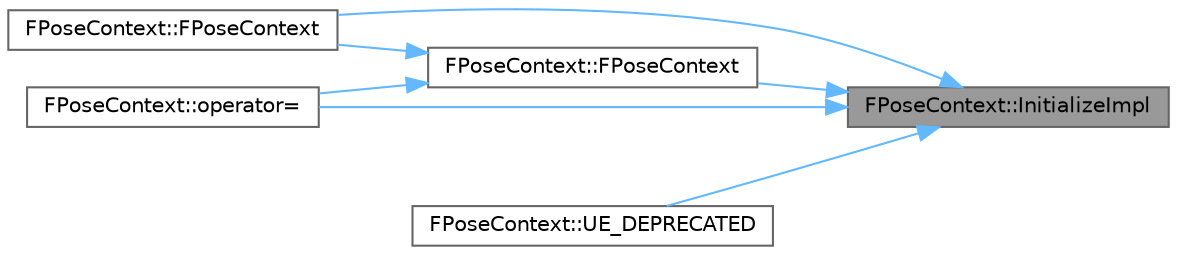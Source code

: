 digraph "FPoseContext::InitializeImpl"
{
 // INTERACTIVE_SVG=YES
 // LATEX_PDF_SIZE
  bgcolor="transparent";
  edge [fontname=Helvetica,fontsize=10,labelfontname=Helvetica,labelfontsize=10];
  node [fontname=Helvetica,fontsize=10,shape=box,height=0.2,width=0.4];
  rankdir="RL";
  Node1 [id="Node000001",label="FPoseContext::InitializeImpl",height=0.2,width=0.4,color="gray40", fillcolor="grey60", style="filled", fontcolor="black",tooltip=" "];
  Node1 -> Node2 [id="edge1_Node000001_Node000002",dir="back",color="steelblue1",style="solid",tooltip=" "];
  Node2 [id="Node000002",label="FPoseContext::FPoseContext",height=0.2,width=0.4,color="grey40", fillcolor="white", style="filled",URL="$d3/d94/structFPoseContext.html#ad3436b8bd614b73fe20a00dc7628bf85",tooltip=" "];
  Node1 -> Node3 [id="edge2_Node000001_Node000003",dir="back",color="steelblue1",style="solid",tooltip=" "];
  Node3 [id="Node000003",label="FPoseContext::FPoseContext",height=0.2,width=0.4,color="grey40", fillcolor="white", style="filled",URL="$d3/d94/structFPoseContext.html#ac8f973ad2e15d9b7216f6dac997a8242",tooltip=" "];
  Node3 -> Node2 [id="edge3_Node000003_Node000002",dir="back",color="steelblue1",style="solid",tooltip=" "];
  Node3 -> Node4 [id="edge4_Node000003_Node000004",dir="back",color="steelblue1",style="solid",tooltip=" "];
  Node4 [id="Node000004",label="FPoseContext::operator=",height=0.2,width=0.4,color="grey40", fillcolor="white", style="filled",URL="$d3/d94/structFPoseContext.html#a29cdb31cf523b02bc4cef77f938cf5a7",tooltip=" "];
  Node1 -> Node4 [id="edge5_Node000001_Node000004",dir="back",color="steelblue1",style="solid",tooltip=" "];
  Node1 -> Node5 [id="edge6_Node000001_Node000005",dir="back",color="steelblue1",style="solid",tooltip=" "];
  Node5 [id="Node000005",label="FPoseContext::UE_DEPRECATED",height=0.2,width=0.4,color="grey40", fillcolor="white", style="filled",URL="$d3/d94/structFPoseContext.html#ad6f612730fa72ae572bfa7e45d5a7f49",tooltip=" "];
}
